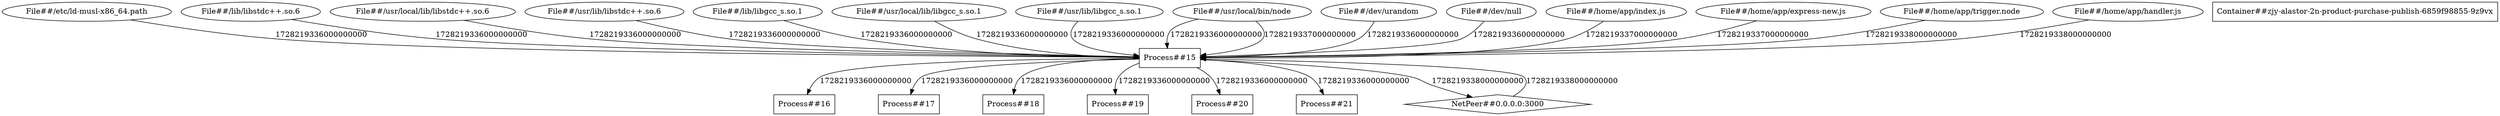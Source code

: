 digraph G {
	"File##/etc/ld-musl-x86_64.path"->"Process##15"[ label="1728219336000000000" ];
	"File##/lib/libstdc++.so.6"->"Process##15"[ label="1728219336000000000" ];
	"File##/usr/local/lib/libstdc++.so.6"->"Process##15"[ label="1728219336000000000" ];
	"File##/usr/lib/libstdc++.so.6"->"Process##15"[ label="1728219336000000000" ];
	"File##/lib/libgcc_s.so.1"->"Process##15"[ label="1728219336000000000" ];
	"File##/usr/local/lib/libgcc_s.so.1"->"Process##15"[ label="1728219336000000000" ];
	"File##/usr/lib/libgcc_s.so.1"->"Process##15"[ label="1728219336000000000" ];
	"Process##15"->"Process##16"[ label="1728219336000000000" ];
	"Process##15"->"Process##17"[ label="1728219336000000000" ];
	"Process##15"->"Process##18"[ label="1728219336000000000" ];
	"Process##15"->"Process##19"[ label="1728219336000000000" ];
	"Process##15"->"Process##20"[ label="1728219336000000000" ];
	"File##/usr/local/bin/node"->"Process##15"[ label="1728219336000000000" ];
	"File##/dev/urandom"->"Process##15"[ label="1728219336000000000" ];
	"Process##15"->"Process##21"[ label="1728219336000000000" ];
	"File##/dev/null"->"Process##15"[ label="1728219336000000000" ];
	"File##/home/app/index.js"->"Process##15"[ label="1728219337000000000" ];
	"File##/home/app/express-new.js"->"Process##15"[ label="1728219337000000000" ];
	"File##/usr/local/bin/node"->"Process##15"[ label="1728219337000000000" ];
	"File##/home/app/trigger.node"->"Process##15"[ label="1728219338000000000" ];
	"File##/home/app/handler.js"->"Process##15"[ label="1728219338000000000" ];
	"Process##15"->"NetPeer##0.0.0.0:3000"[ label="1728219338000000000" ];
	"NetPeer##0.0.0.0:3000"->"Process##15"[ label="1728219338000000000" ];
	"Container##zjy-alastor-2n-product-purchase-publish-6859f98855-9z9vx" [ shape="box" ];
	"File##/dev/null" [ shape="ellipse" ];
	"File##/dev/urandom" [ shape="ellipse" ];
	"File##/etc/ld-musl-x86_64.path" [ shape="ellipse" ];
	"File##/home/app/express-new.js" [ shape="ellipse" ];
	"File##/home/app/handler.js" [ shape="ellipse" ];
	"File##/home/app/index.js" [ shape="ellipse" ];
	"File##/home/app/trigger.node" [ shape="ellipse" ];
	"File##/lib/libgcc_s.so.1" [ shape="ellipse" ];
	"File##/lib/libstdc++.so.6" [ shape="ellipse" ];
	"File##/usr/lib/libgcc_s.so.1" [ shape="ellipse" ];
	"File##/usr/lib/libstdc++.so.6" [ shape="ellipse" ];
	"File##/usr/local/bin/node" [ shape="ellipse" ];
	"File##/usr/local/lib/libgcc_s.so.1" [ shape="ellipse" ];
	"File##/usr/local/lib/libstdc++.so.6" [ shape="ellipse" ];
	"NetPeer##0.0.0.0:3000" [ shape="diamond" ];
	"Process##15" [ shape="box" ];
	"Process##16" [ shape="box" ];
	"Process##17" [ shape="box" ];
	"Process##18" [ shape="box" ];
	"Process##19" [ shape="box" ];
	"Process##20" [ shape="box" ];
	"Process##21" [ shape="box" ];

}
